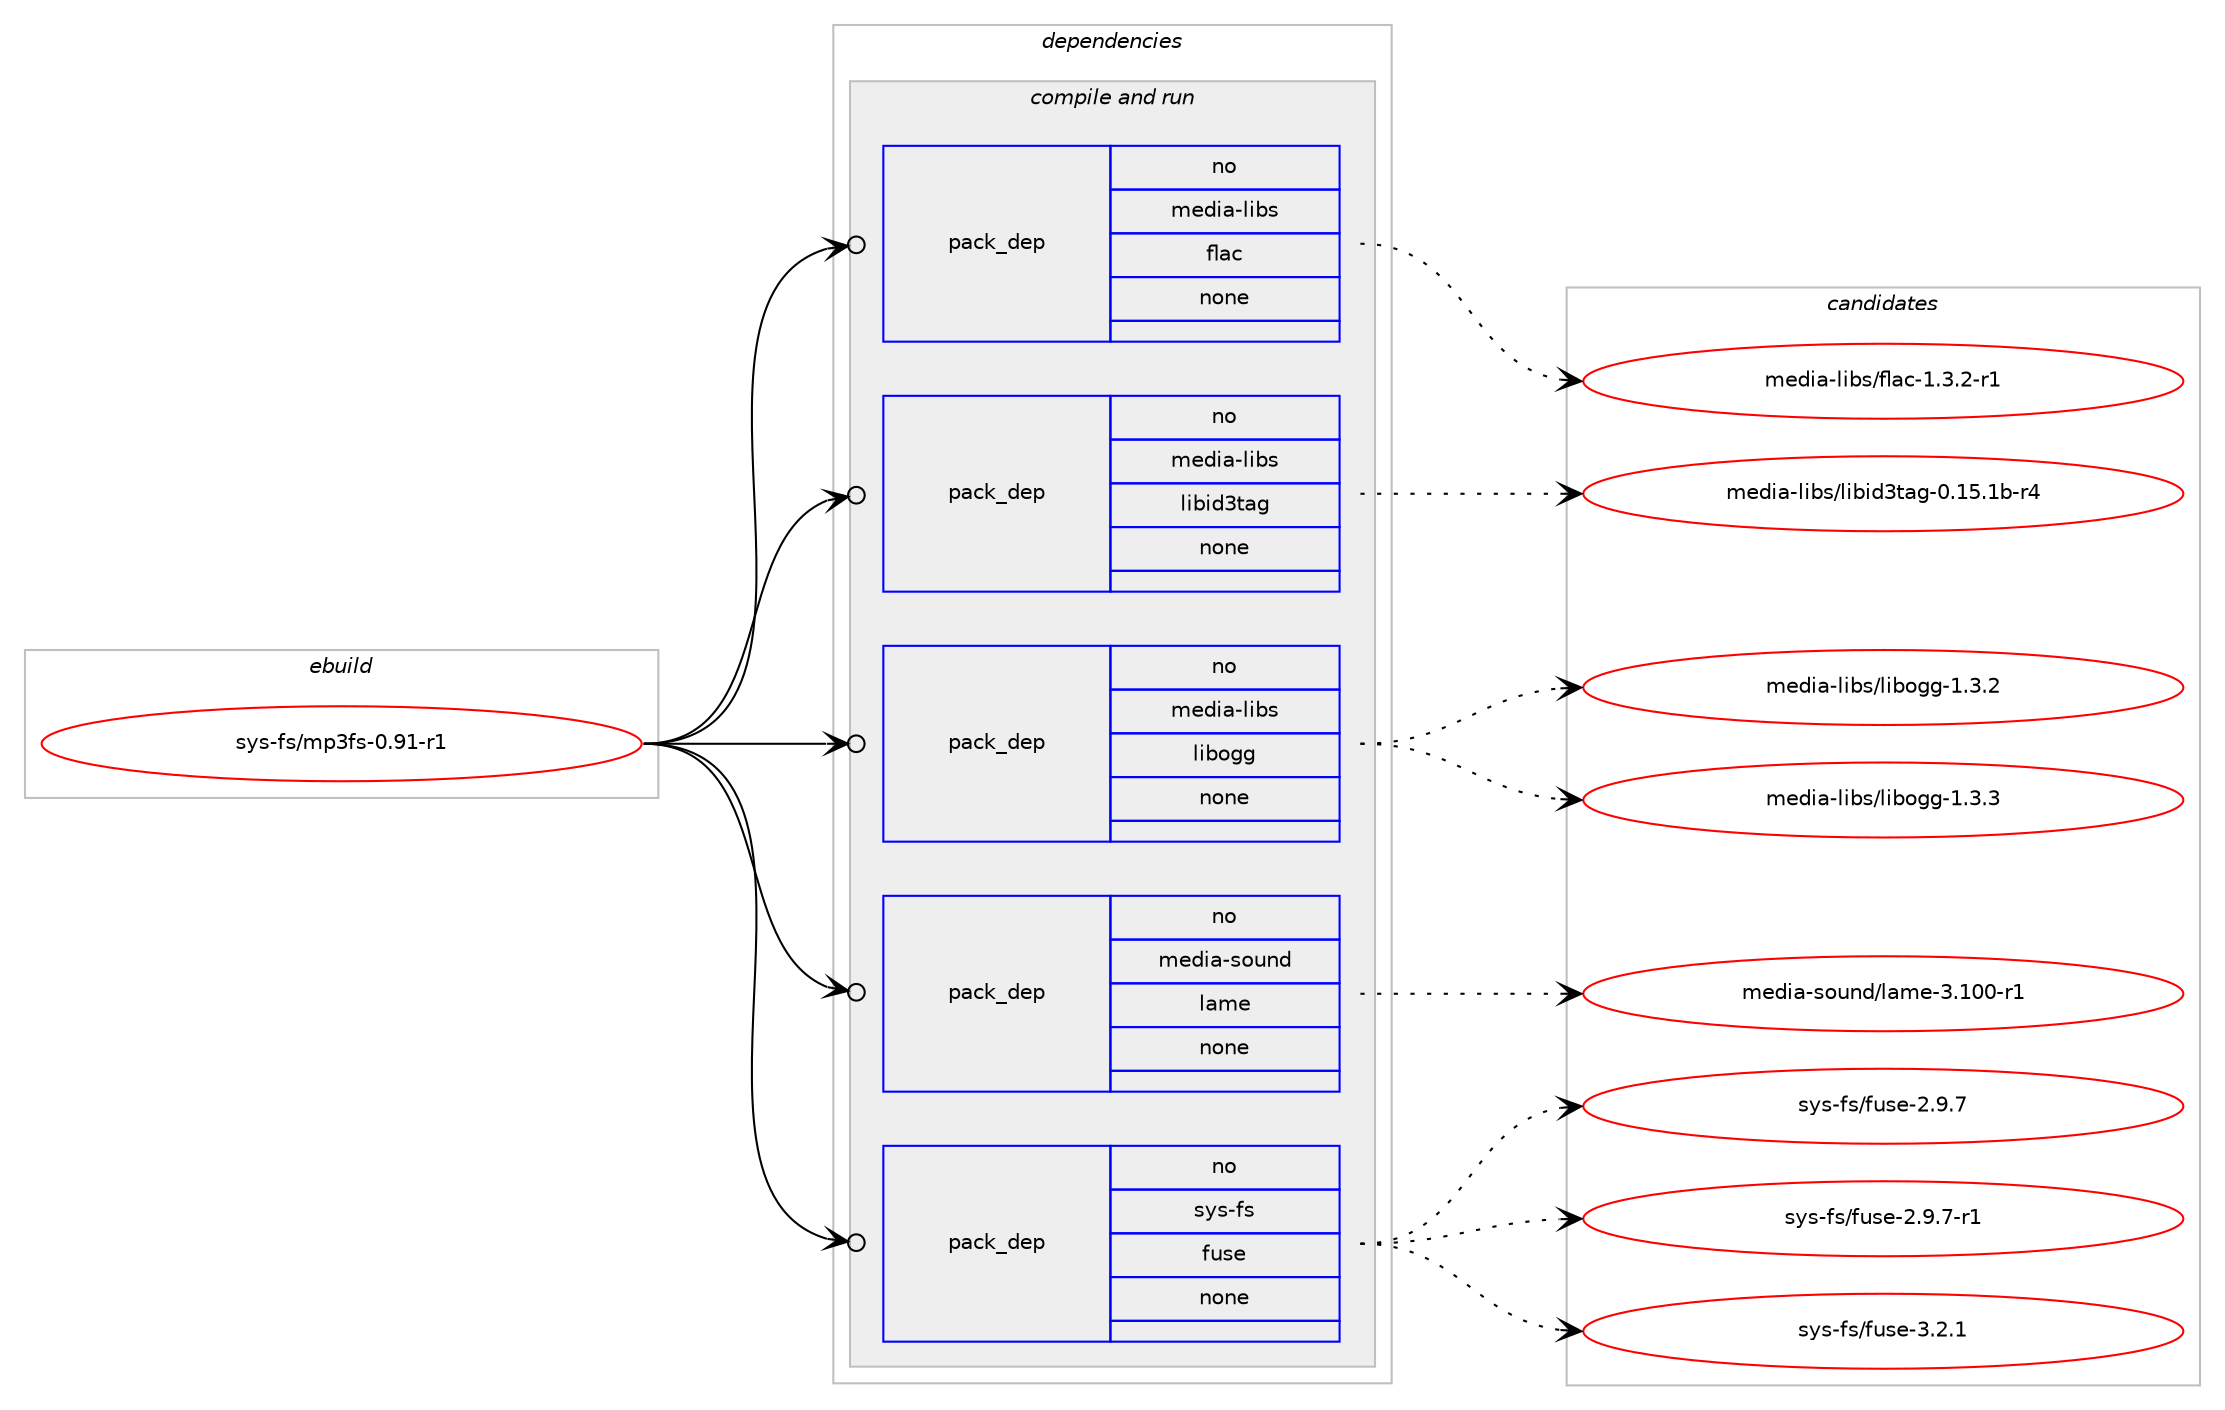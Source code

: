 digraph prolog {

# *************
# Graph options
# *************

newrank=true;
concentrate=true;
compound=true;
graph [rankdir=LR,fontname=Helvetica,fontsize=10,ranksep=1.5];#, ranksep=2.5, nodesep=0.2];
edge  [arrowhead=vee];
node  [fontname=Helvetica,fontsize=10];

# **********
# The ebuild
# **********

subgraph cluster_leftcol {
color=gray;
rank=same;
label=<<i>ebuild</i>>;
id [label="sys-fs/mp3fs-0.91-r1", color=red, width=4, href="../sys-fs/mp3fs-0.91-r1.svg"];
}

# ****************
# The dependencies
# ****************

subgraph cluster_midcol {
color=gray;
label=<<i>dependencies</i>>;
subgraph cluster_compile {
fillcolor="#eeeeee";
style=filled;
label=<<i>compile</i>>;
}
subgraph cluster_compileandrun {
fillcolor="#eeeeee";
style=filled;
label=<<i>compile and run</i>>;
subgraph pack5955 {
dependency6662 [label=<<TABLE BORDER="0" CELLBORDER="1" CELLSPACING="0" CELLPADDING="4" WIDTH="220"><TR><TD ROWSPAN="6" CELLPADDING="30">pack_dep</TD></TR><TR><TD WIDTH="110">no</TD></TR><TR><TD>media-libs</TD></TR><TR><TD>flac</TD></TR><TR><TD>none</TD></TR><TR><TD></TD></TR></TABLE>>, shape=none, color=blue];
}
id:e -> dependency6662:w [weight=20,style="solid",arrowhead="odotvee"];
subgraph pack5956 {
dependency6663 [label=<<TABLE BORDER="0" CELLBORDER="1" CELLSPACING="0" CELLPADDING="4" WIDTH="220"><TR><TD ROWSPAN="6" CELLPADDING="30">pack_dep</TD></TR><TR><TD WIDTH="110">no</TD></TR><TR><TD>media-libs</TD></TR><TR><TD>libid3tag</TD></TR><TR><TD>none</TD></TR><TR><TD></TD></TR></TABLE>>, shape=none, color=blue];
}
id:e -> dependency6663:w [weight=20,style="solid",arrowhead="odotvee"];
subgraph pack5957 {
dependency6664 [label=<<TABLE BORDER="0" CELLBORDER="1" CELLSPACING="0" CELLPADDING="4" WIDTH="220"><TR><TD ROWSPAN="6" CELLPADDING="30">pack_dep</TD></TR><TR><TD WIDTH="110">no</TD></TR><TR><TD>media-libs</TD></TR><TR><TD>libogg</TD></TR><TR><TD>none</TD></TR><TR><TD></TD></TR></TABLE>>, shape=none, color=blue];
}
id:e -> dependency6664:w [weight=20,style="solid",arrowhead="odotvee"];
subgraph pack5958 {
dependency6665 [label=<<TABLE BORDER="0" CELLBORDER="1" CELLSPACING="0" CELLPADDING="4" WIDTH="220"><TR><TD ROWSPAN="6" CELLPADDING="30">pack_dep</TD></TR><TR><TD WIDTH="110">no</TD></TR><TR><TD>media-sound</TD></TR><TR><TD>lame</TD></TR><TR><TD>none</TD></TR><TR><TD></TD></TR></TABLE>>, shape=none, color=blue];
}
id:e -> dependency6665:w [weight=20,style="solid",arrowhead="odotvee"];
subgraph pack5959 {
dependency6666 [label=<<TABLE BORDER="0" CELLBORDER="1" CELLSPACING="0" CELLPADDING="4" WIDTH="220"><TR><TD ROWSPAN="6" CELLPADDING="30">pack_dep</TD></TR><TR><TD WIDTH="110">no</TD></TR><TR><TD>sys-fs</TD></TR><TR><TD>fuse</TD></TR><TR><TD>none</TD></TR><TR><TD></TD></TR></TABLE>>, shape=none, color=blue];
}
id:e -> dependency6666:w [weight=20,style="solid",arrowhead="odotvee"];
}
subgraph cluster_run {
fillcolor="#eeeeee";
style=filled;
label=<<i>run</i>>;
}
}

# **************
# The candidates
# **************

subgraph cluster_choices {
rank=same;
color=gray;
label=<<i>candidates</i>>;

subgraph choice5955 {
color=black;
nodesep=1;
choice1091011001059745108105981154710210897994549465146504511449 [label="media-libs/flac-1.3.2-r1", color=red, width=4,href="../media-libs/flac-1.3.2-r1.svg"];
dependency6662:e -> choice1091011001059745108105981154710210897994549465146504511449:w [style=dotted,weight="100"];
}
subgraph choice5956 {
color=black;
nodesep=1;
choice1091011001059745108105981154710810598105100511169710345484649534649984511452 [label="media-libs/libid3tag-0.15.1b-r4", color=red, width=4,href="../media-libs/libid3tag-0.15.1b-r4.svg"];
dependency6663:e -> choice1091011001059745108105981154710810598105100511169710345484649534649984511452:w [style=dotted,weight="100"];
}
subgraph choice5957 {
color=black;
nodesep=1;
choice1091011001059745108105981154710810598111103103454946514650 [label="media-libs/libogg-1.3.2", color=red, width=4,href="../media-libs/libogg-1.3.2.svg"];
choice1091011001059745108105981154710810598111103103454946514651 [label="media-libs/libogg-1.3.3", color=red, width=4,href="../media-libs/libogg-1.3.3.svg"];
dependency6664:e -> choice1091011001059745108105981154710810598111103103454946514650:w [style=dotted,weight="100"];
dependency6664:e -> choice1091011001059745108105981154710810598111103103454946514651:w [style=dotted,weight="100"];
}
subgraph choice5958 {
color=black;
nodesep=1;
choice109101100105974511511111711010047108971091014551464948484511449 [label="media-sound/lame-3.100-r1", color=red, width=4,href="../media-sound/lame-3.100-r1.svg"];
dependency6665:e -> choice109101100105974511511111711010047108971091014551464948484511449:w [style=dotted,weight="100"];
}
subgraph choice5959 {
color=black;
nodesep=1;
choice1151211154510211547102117115101455046574655 [label="sys-fs/fuse-2.9.7", color=red, width=4,href="../sys-fs/fuse-2.9.7.svg"];
choice11512111545102115471021171151014550465746554511449 [label="sys-fs/fuse-2.9.7-r1", color=red, width=4,href="../sys-fs/fuse-2.9.7-r1.svg"];
choice1151211154510211547102117115101455146504649 [label="sys-fs/fuse-3.2.1", color=red, width=4,href="../sys-fs/fuse-3.2.1.svg"];
dependency6666:e -> choice1151211154510211547102117115101455046574655:w [style=dotted,weight="100"];
dependency6666:e -> choice11512111545102115471021171151014550465746554511449:w [style=dotted,weight="100"];
dependency6666:e -> choice1151211154510211547102117115101455146504649:w [style=dotted,weight="100"];
}
}

}
